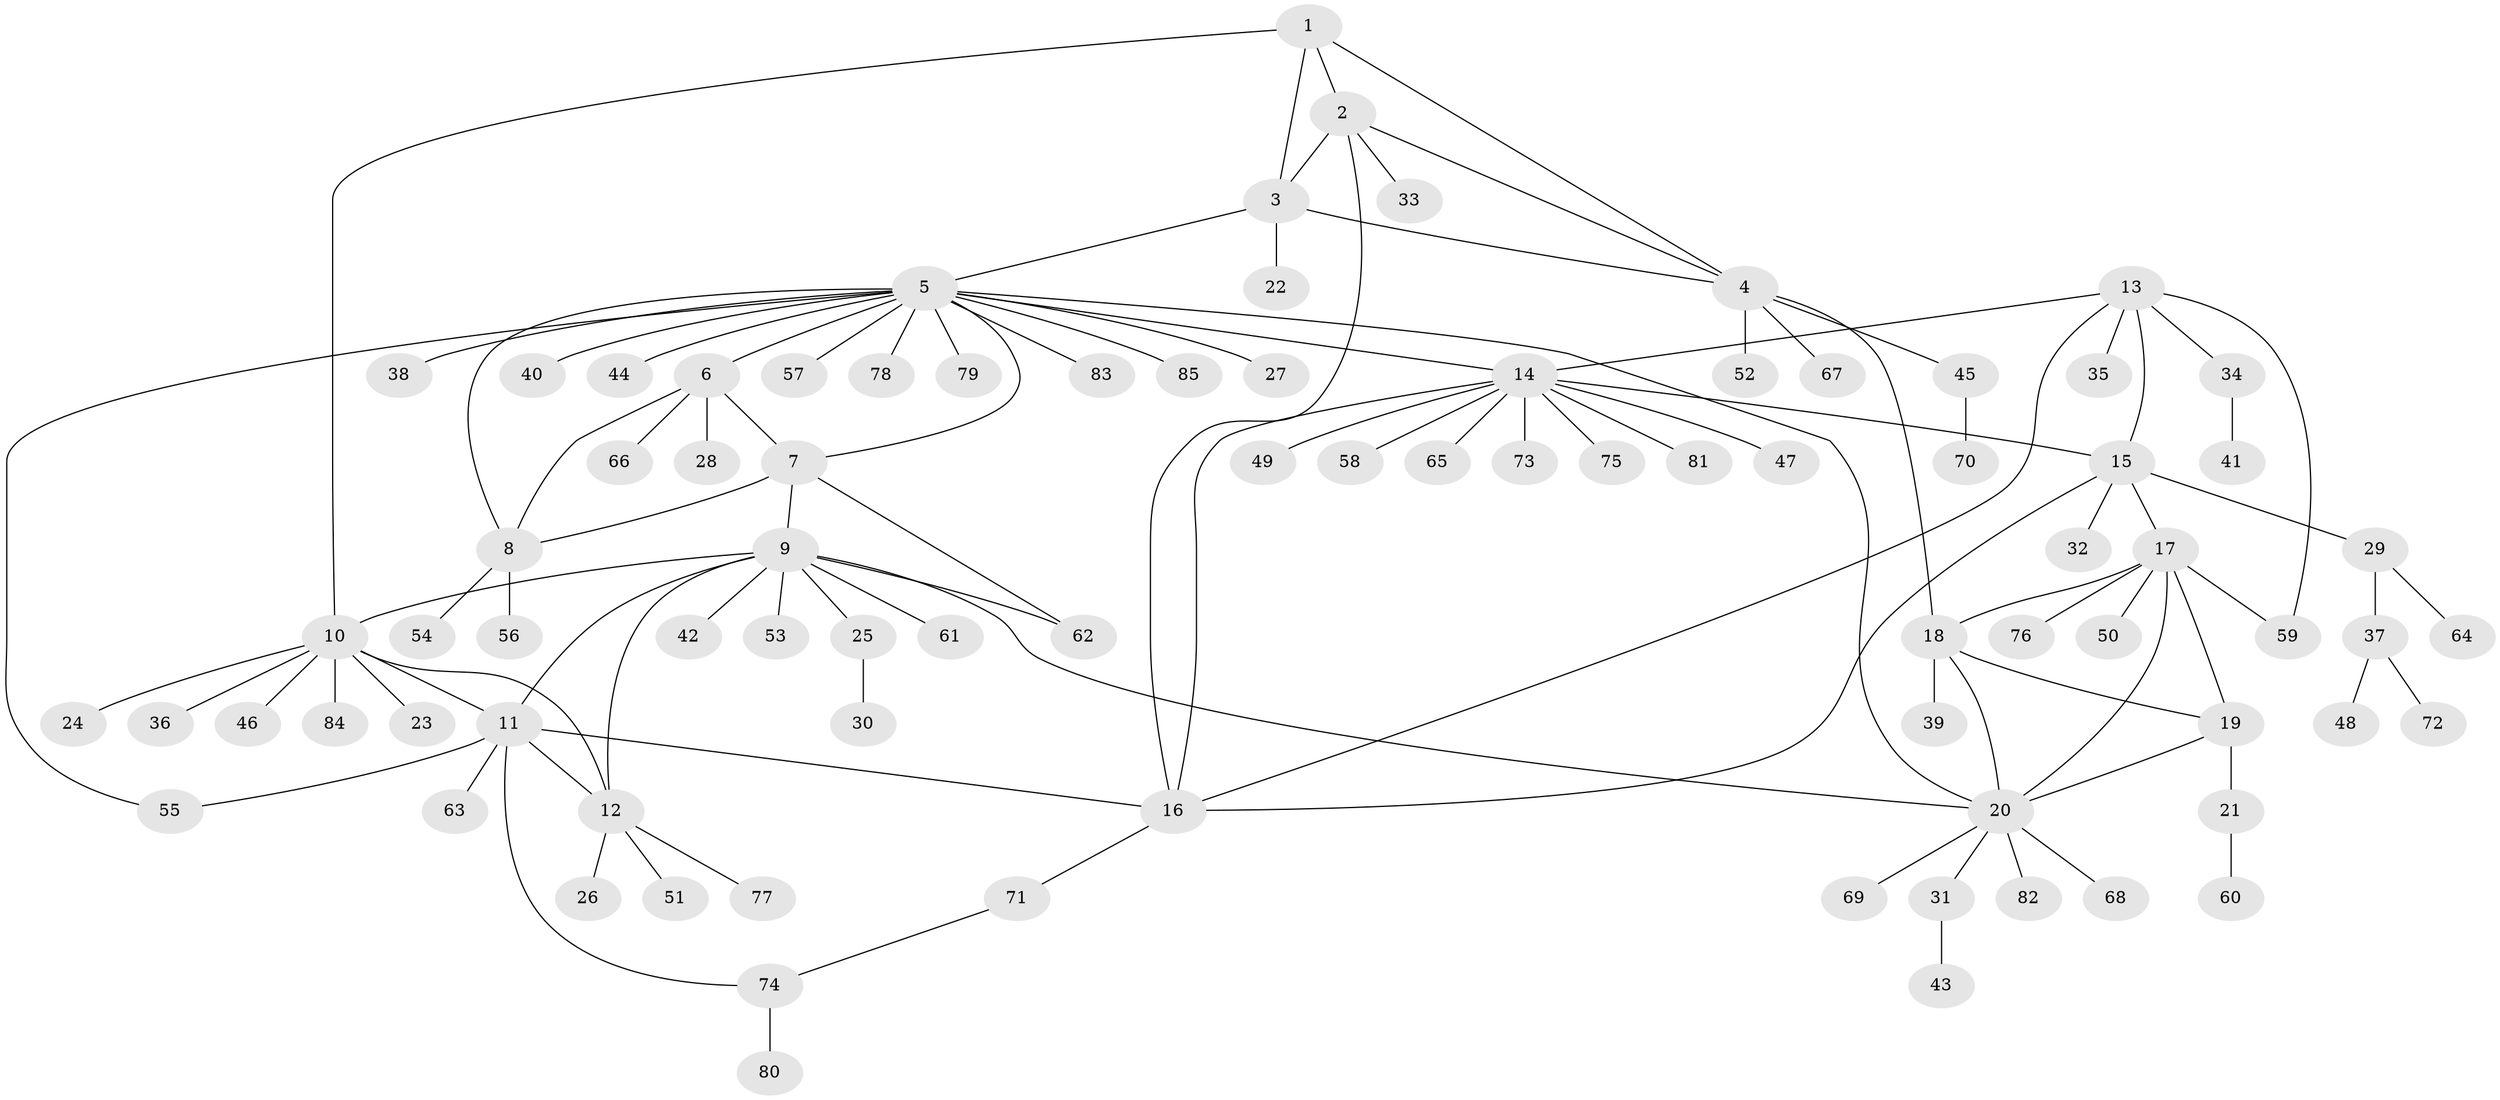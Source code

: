 // coarse degree distribution, {3: 0.03125, 8: 0.015625, 15: 0.03125, 4: 0.03125, 5: 0.0625, 11: 0.015625, 10: 0.015625, 9: 0.015625, 6: 0.015625, 1: 0.6875, 2: 0.078125}
// Generated by graph-tools (version 1.1) at 2025/24/03/03/25 07:24:13]
// undirected, 85 vertices, 109 edges
graph export_dot {
graph [start="1"]
  node [color=gray90,style=filled];
  1;
  2;
  3;
  4;
  5;
  6;
  7;
  8;
  9;
  10;
  11;
  12;
  13;
  14;
  15;
  16;
  17;
  18;
  19;
  20;
  21;
  22;
  23;
  24;
  25;
  26;
  27;
  28;
  29;
  30;
  31;
  32;
  33;
  34;
  35;
  36;
  37;
  38;
  39;
  40;
  41;
  42;
  43;
  44;
  45;
  46;
  47;
  48;
  49;
  50;
  51;
  52;
  53;
  54;
  55;
  56;
  57;
  58;
  59;
  60;
  61;
  62;
  63;
  64;
  65;
  66;
  67;
  68;
  69;
  70;
  71;
  72;
  73;
  74;
  75;
  76;
  77;
  78;
  79;
  80;
  81;
  82;
  83;
  84;
  85;
  1 -- 2;
  1 -- 3;
  1 -- 4;
  1 -- 10;
  2 -- 3;
  2 -- 4;
  2 -- 16;
  2 -- 33;
  3 -- 4;
  3 -- 5;
  3 -- 22;
  4 -- 18;
  4 -- 45;
  4 -- 52;
  4 -- 67;
  5 -- 6;
  5 -- 7;
  5 -- 8;
  5 -- 14;
  5 -- 20;
  5 -- 27;
  5 -- 38;
  5 -- 40;
  5 -- 44;
  5 -- 55;
  5 -- 57;
  5 -- 78;
  5 -- 79;
  5 -- 83;
  5 -- 85;
  6 -- 7;
  6 -- 8;
  6 -- 28;
  6 -- 66;
  7 -- 8;
  7 -- 9;
  7 -- 62;
  8 -- 54;
  8 -- 56;
  9 -- 10;
  9 -- 11;
  9 -- 12;
  9 -- 20;
  9 -- 25;
  9 -- 42;
  9 -- 53;
  9 -- 61;
  9 -- 62;
  10 -- 11;
  10 -- 12;
  10 -- 23;
  10 -- 24;
  10 -- 36;
  10 -- 46;
  10 -- 84;
  11 -- 12;
  11 -- 16;
  11 -- 55;
  11 -- 63;
  11 -- 74;
  12 -- 26;
  12 -- 51;
  12 -- 77;
  13 -- 14;
  13 -- 15;
  13 -- 16;
  13 -- 34;
  13 -- 35;
  13 -- 59;
  14 -- 15;
  14 -- 16;
  14 -- 47;
  14 -- 49;
  14 -- 58;
  14 -- 65;
  14 -- 73;
  14 -- 75;
  14 -- 81;
  15 -- 16;
  15 -- 17;
  15 -- 29;
  15 -- 32;
  16 -- 71;
  17 -- 18;
  17 -- 19;
  17 -- 20;
  17 -- 50;
  17 -- 59;
  17 -- 76;
  18 -- 19;
  18 -- 20;
  18 -- 39;
  19 -- 20;
  19 -- 21;
  20 -- 31;
  20 -- 68;
  20 -- 69;
  20 -- 82;
  21 -- 60;
  25 -- 30;
  29 -- 37;
  29 -- 64;
  31 -- 43;
  34 -- 41;
  37 -- 48;
  37 -- 72;
  45 -- 70;
  71 -- 74;
  74 -- 80;
}
